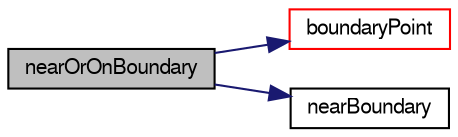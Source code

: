 digraph "nearOrOnBoundary"
{
  bgcolor="transparent";
  edge [fontname="FreeSans",fontsize="10",labelfontname="FreeSans",labelfontsize="10"];
  node [fontname="FreeSans",fontsize="10",shape=record];
  rankdir="LR";
  Node131 [label="nearOrOnBoundary",height=0.2,width=0.4,color="black", fillcolor="grey75", style="filled", fontcolor="black"];
  Node131 -> Node132 [color="midnightblue",fontsize="10",style="solid",fontname="FreeSans"];
  Node132 [label="boundaryPoint",height=0.2,width=0.4,color="red",URL="$a31474.html#a2bafe98635273aed2ccf0720f8c28a03",tooltip="Either master or slave of pointPair. "];
  Node131 -> Node134 [color="midnightblue",fontsize="10",style="solid",fontname="FreeSans"];
  Node134 [label="nearBoundary",height=0.2,width=0.4,color="black",URL="$a31474.html#a5672d7ff1ab911ab8ae4dd0849e1d517",tooltip="Is point internal and near the boundary. "];
}
